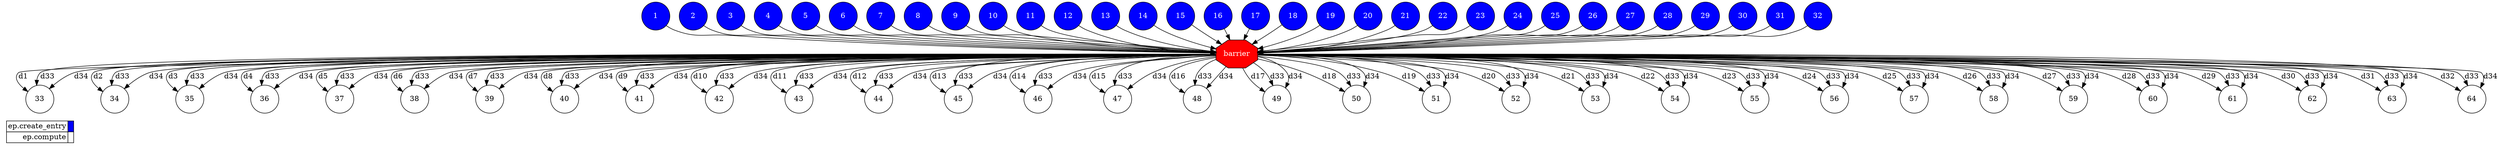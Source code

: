 digraph {
  rankdir=TB;
  labeljust="l";
  subgraph dependence_graph {
    ranksep=0.20;
    node[height=0.75];

1[shape=circle, style=filled fillcolor="#0000ff" fontcolor="#ffffff"];
2[shape=circle, style=filled fillcolor="#0000ff" fontcolor="#ffffff"];
3[shape=circle, style=filled fillcolor="#0000ff" fontcolor="#ffffff"];
4[shape=circle, style=filled fillcolor="#0000ff" fontcolor="#ffffff"];
5[shape=circle, style=filled fillcolor="#0000ff" fontcolor="#ffffff"];
6[shape=circle, style=filled fillcolor="#0000ff" fontcolor="#ffffff"];
7[shape=circle, style=filled fillcolor="#0000ff" fontcolor="#ffffff"];
8[shape=circle, style=filled fillcolor="#0000ff" fontcolor="#ffffff"];
9[shape=circle, style=filled fillcolor="#0000ff" fontcolor="#ffffff"];
10[shape=circle, style=filled fillcolor="#0000ff" fontcolor="#ffffff"];
11[shape=circle, style=filled fillcolor="#0000ff" fontcolor="#ffffff"];
12[shape=circle, style=filled fillcolor="#0000ff" fontcolor="#ffffff"];
13[shape=circle, style=filled fillcolor="#0000ff" fontcolor="#ffffff"];
14[shape=circle, style=filled fillcolor="#0000ff" fontcolor="#ffffff"];
15[shape=circle, style=filled fillcolor="#0000ff" fontcolor="#ffffff"];
16[shape=circle, style=filled fillcolor="#0000ff" fontcolor="#ffffff"];
17[shape=circle, style=filled fillcolor="#0000ff" fontcolor="#ffffff"];
18[shape=circle, style=filled fillcolor="#0000ff" fontcolor="#ffffff"];
19[shape=circle, style=filled fillcolor="#0000ff" fontcolor="#ffffff"];
20[shape=circle, style=filled fillcolor="#0000ff" fontcolor="#ffffff"];
21[shape=circle, style=filled fillcolor="#0000ff" fontcolor="#ffffff"];
22[shape=circle, style=filled fillcolor="#0000ff" fontcolor="#ffffff"];
23[shape=circle, style=filled fillcolor="#0000ff" fontcolor="#ffffff"];
24[shape=circle, style=filled fillcolor="#0000ff" fontcolor="#ffffff"];
25[shape=circle, style=filled fillcolor="#0000ff" fontcolor="#ffffff"];
26[shape=circle, style=filled fillcolor="#0000ff" fontcolor="#ffffff"];
27[shape=circle, style=filled fillcolor="#0000ff" fontcolor="#ffffff"];
28[shape=circle, style=filled fillcolor="#0000ff" fontcolor="#ffffff"];
29[shape=circle, style=filled fillcolor="#0000ff" fontcolor="#ffffff"];
30[shape=circle, style=filled fillcolor="#0000ff" fontcolor="#ffffff"];
31[shape=circle, style=filled fillcolor="#0000ff" fontcolor="#ffffff"];
32[shape=circle, style=filled fillcolor="#0000ff" fontcolor="#ffffff"];
Synchro1[label="barrier", shape=octagon, style=filled fillcolor="#ff0000" fontcolor="#FFFFFF"];
4 -> Synchro1;
21 -> Synchro1;
9 -> Synchro1;
23 -> Synchro1;
25 -> Synchro1;
32 -> Synchro1;
5 -> Synchro1;
16 -> Synchro1;
20 -> Synchro1;
13 -> Synchro1;
29 -> Synchro1;
31 -> Synchro1;
2 -> Synchro1;
22 -> Synchro1;
1 -> Synchro1;
30 -> Synchro1;
17 -> Synchro1;
27 -> Synchro1;
11 -> Synchro1;
3 -> Synchro1;
8 -> Synchro1;
26 -> Synchro1;
19 -> Synchro1;
24 -> Synchro1;
15 -> Synchro1;
6 -> Synchro1;
18 -> Synchro1;
12 -> Synchro1;
28 -> Synchro1;
7 -> Synchro1;
10 -> Synchro1;
14 -> Synchro1;
33[shape=circle, style=filled fillcolor="#ffffff" fontcolor="#000000"];
Synchro1 -> 33[ label="d1" ];
Synchro1 -> 33[ label="d33" ];
Synchro1 -> 33[ label="d34" ];
34[shape=circle, style=filled fillcolor="#ffffff" fontcolor="#000000"];
Synchro1 -> 34[ label="d2" ];
Synchro1 -> 34[ label="d33" ];
Synchro1 -> 34[ label="d34" ];
35[shape=circle, style=filled fillcolor="#ffffff" fontcolor="#000000"];
Synchro1 -> 35[ label="d3" ];
Synchro1 -> 35[ label="d33" ];
Synchro1 -> 35[ label="d34" ];
36[shape=circle, style=filled fillcolor="#ffffff" fontcolor="#000000"];
Synchro1 -> 36[ label="d4" ];
Synchro1 -> 36[ label="d33" ];
Synchro1 -> 36[ label="d34" ];
37[shape=circle, style=filled fillcolor="#ffffff" fontcolor="#000000"];
Synchro1 -> 37[ label="d5" ];
Synchro1 -> 37[ label="d33" ];
Synchro1 -> 37[ label="d34" ];
38[shape=circle, style=filled fillcolor="#ffffff" fontcolor="#000000"];
Synchro1 -> 38[ label="d6" ];
Synchro1 -> 38[ label="d33" ];
Synchro1 -> 38[ label="d34" ];
39[shape=circle, style=filled fillcolor="#ffffff" fontcolor="#000000"];
Synchro1 -> 39[ label="d7" ];
Synchro1 -> 39[ label="d33" ];
Synchro1 -> 39[ label="d34" ];
40[shape=circle, style=filled fillcolor="#ffffff" fontcolor="#000000"];
Synchro1 -> 40[ label="d8" ];
Synchro1 -> 40[ label="d33" ];
Synchro1 -> 40[ label="d34" ];
41[shape=circle, style=filled fillcolor="#ffffff" fontcolor="#000000"];
Synchro1 -> 41[ label="d9" ];
Synchro1 -> 41[ label="d33" ];
Synchro1 -> 41[ label="d34" ];
42[shape=circle, style=filled fillcolor="#ffffff" fontcolor="#000000"];
Synchro1 -> 42[ label="d10" ];
Synchro1 -> 42[ label="d33" ];
Synchro1 -> 42[ label="d34" ];
43[shape=circle, style=filled fillcolor="#ffffff" fontcolor="#000000"];
Synchro1 -> 43[ label="d11" ];
Synchro1 -> 43[ label="d33" ];
Synchro1 -> 43[ label="d34" ];
44[shape=circle, style=filled fillcolor="#ffffff" fontcolor="#000000"];
Synchro1 -> 44[ label="d12" ];
Synchro1 -> 44[ label="d33" ];
Synchro1 -> 44[ label="d34" ];
45[shape=circle, style=filled fillcolor="#ffffff" fontcolor="#000000"];
Synchro1 -> 45[ label="d13" ];
Synchro1 -> 45[ label="d33" ];
Synchro1 -> 45[ label="d34" ];
46[shape=circle, style=filled fillcolor="#ffffff" fontcolor="#000000"];
Synchro1 -> 46[ label="d14" ];
Synchro1 -> 46[ label="d33" ];
Synchro1 -> 46[ label="d34" ];
47[shape=circle, style=filled fillcolor="#ffffff" fontcolor="#000000"];
Synchro1 -> 47[ label="d15" ];
Synchro1 -> 47[ label="d33" ];
Synchro1 -> 47[ label="d34" ];
48[shape=circle, style=filled fillcolor="#ffffff" fontcolor="#000000"];
Synchro1 -> 48[ label="d16" ];
Synchro1 -> 48[ label="d33" ];
Synchro1 -> 48[ label="d34" ];
49[shape=circle, style=filled fillcolor="#ffffff" fontcolor="#000000"];
Synchro1 -> 49[ label="d17" ];
Synchro1 -> 49[ label="d33" ];
Synchro1 -> 49[ label="d34" ];
50[shape=circle, style=filled fillcolor="#ffffff" fontcolor="#000000"];
Synchro1 -> 50[ label="d18" ];
Synchro1 -> 50[ label="d33" ];
Synchro1 -> 50[ label="d34" ];
51[shape=circle, style=filled fillcolor="#ffffff" fontcolor="#000000"];
Synchro1 -> 51[ label="d19" ];
Synchro1 -> 51[ label="d33" ];
Synchro1 -> 51[ label="d34" ];
52[shape=circle, style=filled fillcolor="#ffffff" fontcolor="#000000"];
Synchro1 -> 52[ label="d20" ];
Synchro1 -> 52[ label="d33" ];
Synchro1 -> 52[ label="d34" ];
53[shape=circle, style=filled fillcolor="#ffffff" fontcolor="#000000"];
Synchro1 -> 53[ label="d21" ];
Synchro1 -> 53[ label="d33" ];
Synchro1 -> 53[ label="d34" ];
54[shape=circle, style=filled fillcolor="#ffffff" fontcolor="#000000"];
Synchro1 -> 54[ label="d22" ];
Synchro1 -> 54[ label="d33" ];
Synchro1 -> 54[ label="d34" ];
55[shape=circle, style=filled fillcolor="#ffffff" fontcolor="#000000"];
Synchro1 -> 55[ label="d23" ];
Synchro1 -> 55[ label="d33" ];
Synchro1 -> 55[ label="d34" ];
56[shape=circle, style=filled fillcolor="#ffffff" fontcolor="#000000"];
Synchro1 -> 56[ label="d24" ];
Synchro1 -> 56[ label="d33" ];
Synchro1 -> 56[ label="d34" ];
57[shape=circle, style=filled fillcolor="#ffffff" fontcolor="#000000"];
Synchro1 -> 57[ label="d25" ];
Synchro1 -> 57[ label="d33" ];
Synchro1 -> 57[ label="d34" ];
58[shape=circle, style=filled fillcolor="#ffffff" fontcolor="#000000"];
Synchro1 -> 58[ label="d26" ];
Synchro1 -> 58[ label="d33" ];
Synchro1 -> 58[ label="d34" ];
59[shape=circle, style=filled fillcolor="#ffffff" fontcolor="#000000"];
Synchro1 -> 59[ label="d27" ];
Synchro1 -> 59[ label="d33" ];
Synchro1 -> 59[ label="d34" ];
60[shape=circle, style=filled fillcolor="#ffffff" fontcolor="#000000"];
Synchro1 -> 60[ label="d28" ];
Synchro1 -> 60[ label="d33" ];
Synchro1 -> 60[ label="d34" ];
61[shape=circle, style=filled fillcolor="#ffffff" fontcolor="#000000"];
Synchro1 -> 61[ label="d29" ];
Synchro1 -> 61[ label="d33" ];
Synchro1 -> 61[ label="d34" ];
62[shape=circle, style=filled fillcolor="#ffffff" fontcolor="#000000"];
Synchro1 -> 62[ label="d30" ];
Synchro1 -> 62[ label="d33" ];
Synchro1 -> 62[ label="d34" ];
63[shape=circle, style=filled fillcolor="#ffffff" fontcolor="#000000"];
Synchro1 -> 63[ label="d31" ];
Synchro1 -> 63[ label="d33" ];
Synchro1 -> 63[ label="d34" ];
64[shape=circle, style=filled fillcolor="#ffffff" fontcolor="#000000"];
Synchro1 -> 64[ label="d32" ];
Synchro1 -> 64[ label="d33" ];
Synchro1 -> 64[ label="d34" ];  }
  subgraph legend {
    rank=sink;
    node [shape=plaintext, height=0.75];
    ranksep=0.20;
    label = "Legend";
    key [label=<
      <table border="0" cellpadding="2" cellspacing="0" cellborder="1">
<tr>
<td align="right">ep.create_entry</td>
<td bgcolor="#0000ff">&nbsp;</td>
</tr>
<tr>
<td align="right">ep.compute</td>
<td bgcolor="#ffffff">&nbsp;</td>
</tr>
      </table>
    >]
  }
}
